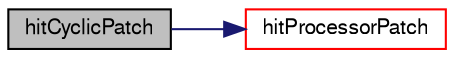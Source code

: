 digraph "hitCyclicPatch"
{
  bgcolor="transparent";
  edge [fontname="FreeSans",fontsize="10",labelfontname="FreeSans",labelfontsize="10"];
  node [fontname="FreeSans",fontsize="10",shape=record];
  rankdir="LR";
  Node164 [label="hitCyclicPatch",height=0.2,width=0.4,color="black", fillcolor="grey75", style="filled", fontcolor="black"];
  Node164 -> Node165 [color="midnightblue",fontsize="10",style="solid",fontname="FreeSans"];
  Node165 [label="hitProcessorPatch",height=0.2,width=0.4,color="red",URL="$a28774.html#a14f5c2f6515b821449df47a8dacccac9"];
}
